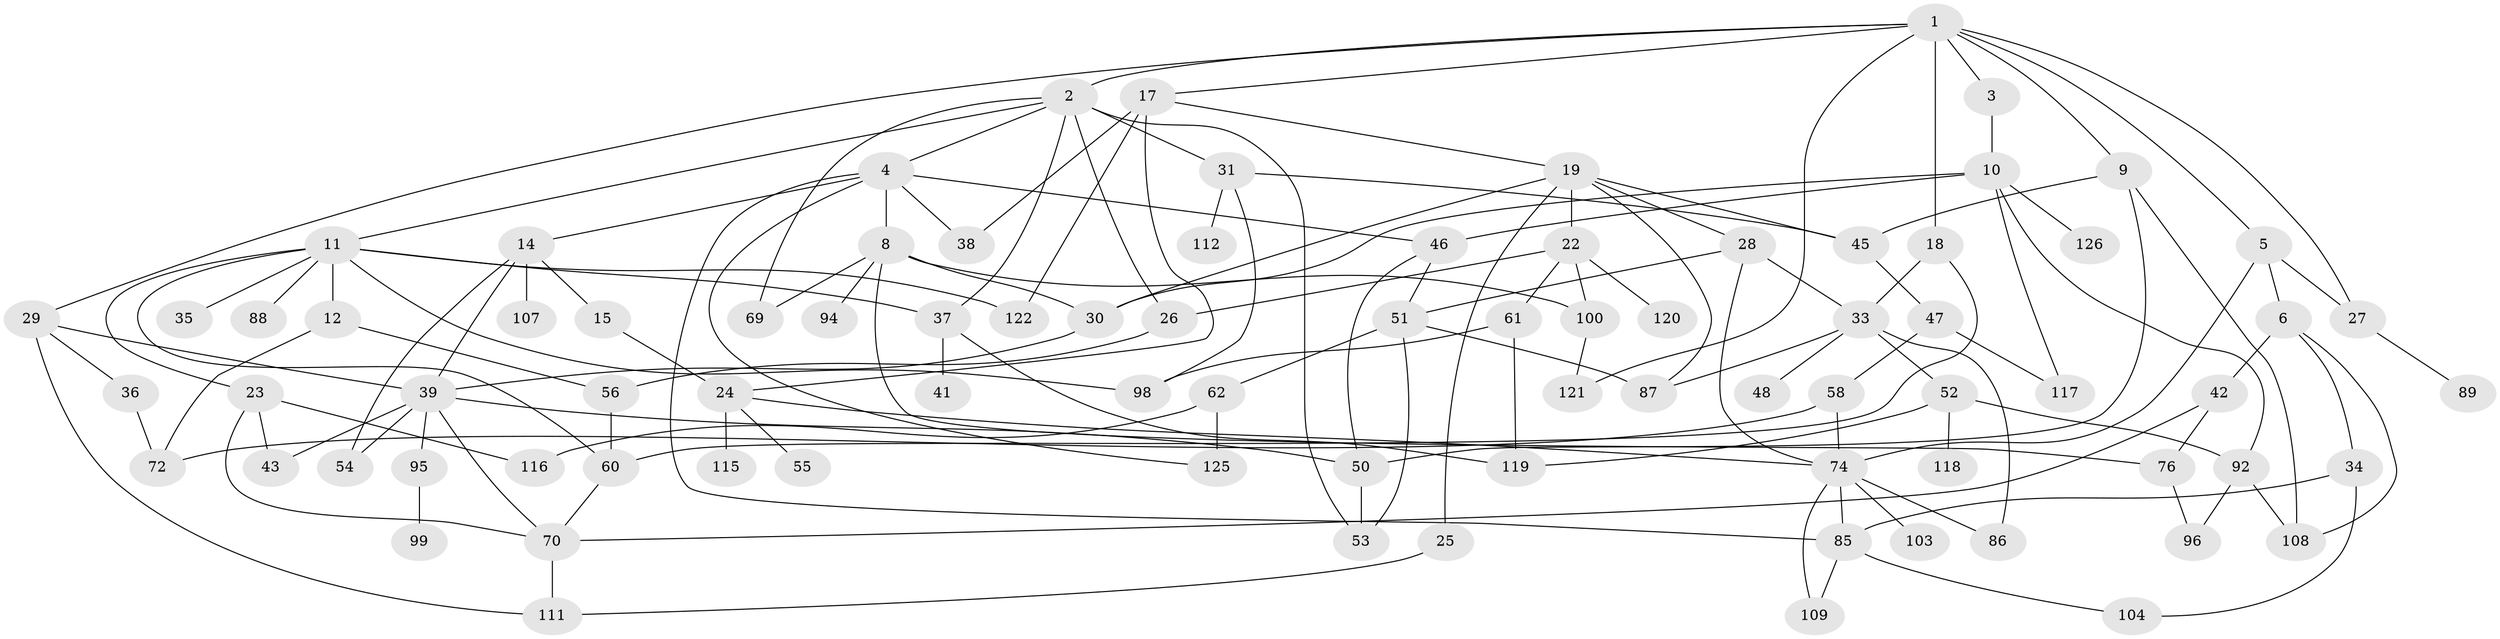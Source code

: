 // Generated by graph-tools (version 1.1) at 2025/51/02/27/25 19:51:36]
// undirected, 85 vertices, 140 edges
graph export_dot {
graph [start="1"]
  node [color=gray90,style=filled];
  1 [super="+114"];
  2 [super="+7"];
  3 [super="+78"];
  4 [super="+13"];
  5 [super="+63"];
  6 [super="+91"];
  8 [super="+65"];
  9 [super="+71"];
  10 [super="+105"];
  11 [super="+20"];
  12;
  14 [super="+57"];
  15 [super="+16"];
  17 [super="+73"];
  18 [super="+106"];
  19 [super="+21"];
  22 [super="+80"];
  23 [super="+84"];
  24;
  25;
  26 [super="+49"];
  27 [super="+44"];
  28 [super="+124"];
  29;
  30 [super="+32"];
  31 [super="+75"];
  33;
  34 [super="+123"];
  35;
  36;
  37;
  38 [super="+40"];
  39 [super="+97"];
  41;
  42;
  43;
  45 [super="+59"];
  46 [super="+82"];
  47 [super="+93"];
  48;
  50 [super="+68"];
  51 [super="+102"];
  52 [super="+77"];
  53 [super="+90"];
  54;
  55;
  56 [super="+67"];
  58;
  60 [super="+64"];
  61 [super="+66"];
  62 [super="+110"];
  69;
  70 [super="+81"];
  72;
  74 [super="+79"];
  76 [super="+83"];
  85 [super="+113"];
  86;
  87;
  88;
  89;
  92 [super="+101"];
  94;
  95;
  96;
  98;
  99;
  100;
  103;
  104;
  107;
  108;
  109;
  111;
  112;
  115;
  116;
  117;
  118;
  119;
  120;
  121;
  122;
  125;
  126;
  1 -- 2;
  1 -- 3;
  1 -- 5;
  1 -- 9;
  1 -- 17;
  1 -- 18;
  1 -- 27;
  1 -- 29;
  1 -- 121;
  2 -- 4;
  2 -- 31;
  2 -- 69;
  2 -- 53;
  2 -- 11;
  2 -- 26 [weight=2];
  2 -- 37;
  3 -- 10;
  4 -- 8;
  4 -- 46;
  4 -- 85;
  4 -- 125;
  4 -- 38;
  4 -- 14;
  5 -- 6;
  5 -- 74;
  5 -- 27;
  6 -- 34;
  6 -- 42;
  6 -- 108;
  8 -- 30;
  8 -- 94;
  8 -- 76;
  8 -- 100;
  8 -- 69;
  9 -- 50;
  9 -- 108;
  9 -- 45;
  10 -- 126;
  10 -- 92;
  10 -- 46;
  10 -- 117;
  10 -- 30;
  11 -- 12;
  11 -- 23;
  11 -- 35;
  11 -- 37;
  11 -- 122;
  11 -- 98;
  11 -- 88;
  11 -- 60;
  12 -- 56;
  12 -- 72;
  14 -- 15;
  14 -- 39;
  14 -- 54;
  14 -- 107;
  15 -- 24;
  17 -- 19;
  17 -- 122;
  17 -- 24;
  17 -- 38;
  18 -- 60;
  18 -- 33;
  19 -- 22;
  19 -- 87;
  19 -- 25;
  19 -- 28;
  19 -- 45;
  19 -- 30;
  22 -- 26;
  22 -- 61;
  22 -- 120;
  22 -- 100;
  23 -- 43;
  23 -- 116;
  23 -- 70;
  24 -- 55;
  24 -- 115;
  24 -- 74;
  25 -- 111;
  26 -- 56;
  27 -- 89;
  28 -- 33;
  28 -- 51;
  28 -- 74;
  29 -- 36;
  29 -- 111;
  29 -- 39;
  30 -- 39;
  31 -- 98;
  31 -- 112;
  31 -- 45;
  33 -- 48;
  33 -- 52;
  33 -- 86;
  33 -- 87;
  34 -- 85;
  34 -- 104;
  36 -- 72;
  37 -- 41;
  37 -- 119;
  39 -- 95;
  39 -- 43;
  39 -- 50;
  39 -- 54;
  39 -- 70;
  42 -- 76;
  42 -- 70;
  45 -- 47;
  46 -- 50;
  46 -- 51;
  47 -- 58;
  47 -- 117;
  50 -- 53;
  51 -- 53;
  51 -- 62;
  51 -- 87;
  52 -- 92;
  52 -- 118;
  52 -- 119;
  56 -- 60;
  58 -- 72;
  58 -- 74;
  60 -- 70;
  61 -- 119;
  61 -- 98;
  62 -- 125 [weight=2];
  62 -- 116;
  70 -- 111;
  74 -- 103;
  74 -- 86;
  74 -- 109;
  74 -- 85;
  76 -- 96;
  85 -- 104;
  85 -- 109;
  92 -- 108;
  92 -- 96;
  95 -- 99;
  100 -- 121;
}

